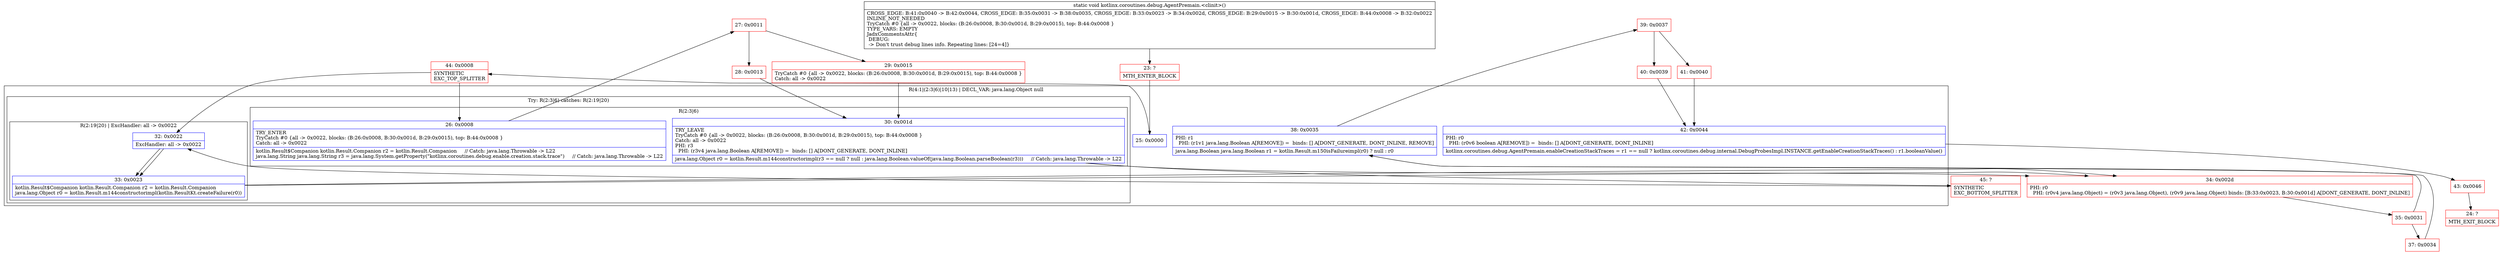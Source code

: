 digraph "CFG forkotlinx.coroutines.debug.AgentPremain.\<clinit\>()V" {
subgraph cluster_Region_1162419601 {
label = "R(4:1|(2:3|6)|10|13) | DECL_VAR: java.lang.Object null\l";
node [shape=record,color=blue];
Node_25 [shape=record,label="{25\:\ 0x0000}"];
subgraph cluster_TryCatchRegion_1562403051 {
label = "Try: R(2:3|6) catches: R(2:19|20)";
node [shape=record,color=blue];
subgraph cluster_Region_1688521726 {
label = "R(2:3|6)";
node [shape=record,color=blue];
Node_26 [shape=record,label="{26\:\ 0x0008|TRY_ENTER\lTryCatch #0 \{all \-\> 0x0022, blocks: (B:26:0x0008, B:30:0x001d, B:29:0x0015), top: B:44:0x0008 \}\lCatch: all \-\> 0x0022\l|kotlin.Result$Companion kotlin.Result.Companion r2 = kotlin.Result.Companion     \/\/ Catch: java.lang.Throwable \-\> L22\ljava.lang.String java.lang.String r3 = java.lang.System.getProperty(\"kotlinx.coroutines.debug.enable.creation.stack.trace\")     \/\/ Catch: java.lang.Throwable \-\> L22\l}"];
Node_30 [shape=record,label="{30\:\ 0x001d|TRY_LEAVE\lTryCatch #0 \{all \-\> 0x0022, blocks: (B:26:0x0008, B:30:0x001d, B:29:0x0015), top: B:44:0x0008 \}\lCatch: all \-\> 0x0022\lPHI: r3 \l  PHI: (r3v4 java.lang.Boolean A[REMOVE]) =  binds: [] A[DONT_GENERATE, DONT_INLINE]\l|java.lang.Object r0 = kotlin.Result.m144constructorimpl(r3 == null ? null : java.lang.Boolean.valueOf(java.lang.Boolean.parseBoolean(r3)))     \/\/ Catch: java.lang.Throwable \-\> L22\l}"];
}
subgraph cluster_Region_2134420550 {
label = "R(2:19|20) | ExcHandler: all \-\> 0x0022\l";
node [shape=record,color=blue];
Node_32 [shape=record,label="{32\:\ 0x0022|ExcHandler: all \-\> 0x0022\l}"];
Node_33 [shape=record,label="{33\:\ 0x0023|kotlin.Result$Companion kotlin.Result.Companion r2 = kotlin.Result.Companion\ljava.lang.Object r0 = kotlin.Result.m144constructorimpl(kotlin.ResultKt.createFailure(r0))\l}"];
}
}
Node_38 [shape=record,label="{38\:\ 0x0035|PHI: r1 \l  PHI: (r1v1 java.lang.Boolean A[REMOVE]) =  binds: [] A[DONT_GENERATE, DONT_INLINE, REMOVE]\l|java.lang.Boolean java.lang.Boolean r1 = kotlin.Result.m150isFailureimpl(r0) ? null : r0\l}"];
Node_42 [shape=record,label="{42\:\ 0x0044|PHI: r0 \l  PHI: (r0v6 boolean A[REMOVE]) =  binds: [] A[DONT_GENERATE, DONT_INLINE]\l|kotlinx.coroutines.debug.AgentPremain.enableCreationStackTraces = r1 == null ? kotlinx.coroutines.debug.internal.DebugProbesImpl.INSTANCE.getEnableCreationStackTraces() : r1.booleanValue()\l}"];
}
subgraph cluster_Region_2134420550 {
label = "R(2:19|20) | ExcHandler: all \-\> 0x0022\l";
node [shape=record,color=blue];
Node_32 [shape=record,label="{32\:\ 0x0022|ExcHandler: all \-\> 0x0022\l}"];
Node_33 [shape=record,label="{33\:\ 0x0023|kotlin.Result$Companion kotlin.Result.Companion r2 = kotlin.Result.Companion\ljava.lang.Object r0 = kotlin.Result.m144constructorimpl(kotlin.ResultKt.createFailure(r0))\l}"];
}
Node_23 [shape=record,color=red,label="{23\:\ ?|MTH_ENTER_BLOCK\l}"];
Node_44 [shape=record,color=red,label="{44\:\ 0x0008|SYNTHETIC\lEXC_TOP_SPLITTER\l}"];
Node_27 [shape=record,color=red,label="{27\:\ 0x0011}"];
Node_28 [shape=record,color=red,label="{28\:\ 0x0013}"];
Node_34 [shape=record,color=red,label="{34\:\ 0x002d|PHI: r0 \l  PHI: (r0v4 java.lang.Object) = (r0v3 java.lang.Object), (r0v9 java.lang.Object) binds: [B:33:0x0023, B:30:0x001d] A[DONT_GENERATE, DONT_INLINE]\l}"];
Node_35 [shape=record,color=red,label="{35\:\ 0x0031}"];
Node_37 [shape=record,color=red,label="{37\:\ 0x0034}"];
Node_39 [shape=record,color=red,label="{39\:\ 0x0037}"];
Node_40 [shape=record,color=red,label="{40\:\ 0x0039}"];
Node_43 [shape=record,color=red,label="{43\:\ 0x0046}"];
Node_24 [shape=record,color=red,label="{24\:\ ?|MTH_EXIT_BLOCK\l}"];
Node_41 [shape=record,color=red,label="{41\:\ 0x0040}"];
Node_45 [shape=record,color=red,label="{45\:\ ?|SYNTHETIC\lEXC_BOTTOM_SPLITTER\l}"];
Node_29 [shape=record,color=red,label="{29\:\ 0x0015|TryCatch #0 \{all \-\> 0x0022, blocks: (B:26:0x0008, B:30:0x001d, B:29:0x0015), top: B:44:0x0008 \}\lCatch: all \-\> 0x0022\l}"];
MethodNode[shape=record,label="{static void kotlinx.coroutines.debug.AgentPremain.\<clinit\>()  | CROSS_EDGE: B:41:0x0040 \-\> B:42:0x0044, CROSS_EDGE: B:35:0x0031 \-\> B:38:0x0035, CROSS_EDGE: B:33:0x0023 \-\> B:34:0x002d, CROSS_EDGE: B:29:0x0015 \-\> B:30:0x001d, CROSS_EDGE: B:44:0x0008 \-\> B:32:0x0022\lINLINE_NOT_NEEDED\lTryCatch #0 \{all \-\> 0x0022, blocks: (B:26:0x0008, B:30:0x001d, B:29:0x0015), top: B:44:0x0008 \}\lTYPE_VARS: EMPTY\lJadxCommentsAttr\{\l DEBUG: \l \-\> Don't trust debug lines info. Repeating lines: [24=4]\}\l}"];
MethodNode -> Node_23;Node_25 -> Node_44;
Node_26 -> Node_27;
Node_30 -> Node_34;
Node_30 -> Node_45;
Node_32 -> Node_33;
Node_33 -> Node_34;
Node_38 -> Node_39;
Node_42 -> Node_43;
Node_32 -> Node_33;
Node_33 -> Node_34;
Node_23 -> Node_25;
Node_44 -> Node_26;
Node_44 -> Node_32;
Node_27 -> Node_28;
Node_27 -> Node_29;
Node_28 -> Node_30;
Node_34 -> Node_35;
Node_35 -> Node_37;
Node_35 -> Node_38;
Node_37 -> Node_38;
Node_39 -> Node_40;
Node_39 -> Node_41;
Node_40 -> Node_42;
Node_43 -> Node_24;
Node_41 -> Node_42;
Node_45 -> Node_32;
Node_29 -> Node_30;
}

